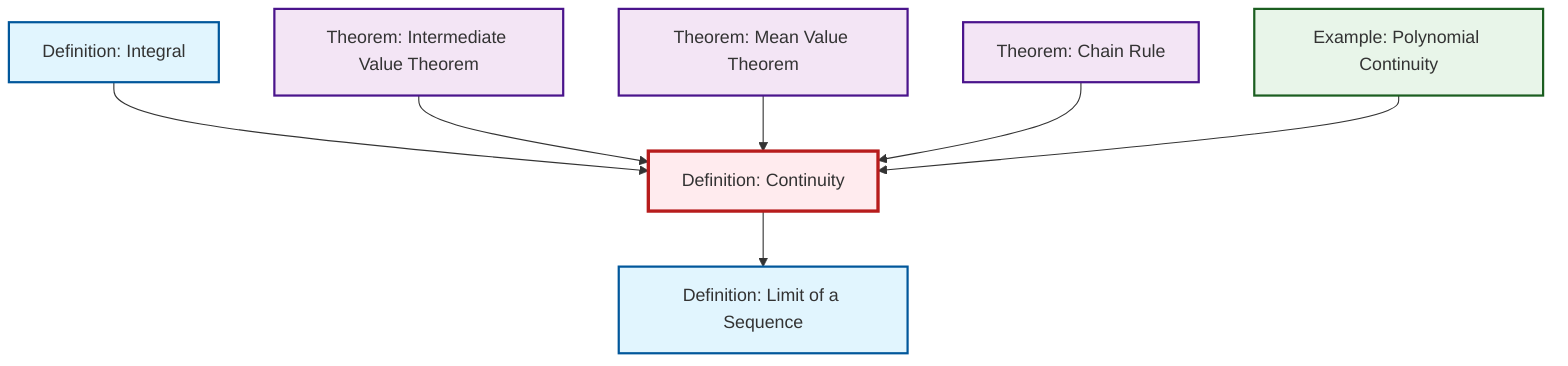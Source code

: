 graph TD
    classDef definition fill:#e1f5fe,stroke:#01579b,stroke-width:2px
    classDef theorem fill:#f3e5f5,stroke:#4a148c,stroke-width:2px
    classDef axiom fill:#fff3e0,stroke:#e65100,stroke-width:2px
    classDef example fill:#e8f5e9,stroke:#1b5e20,stroke-width:2px
    classDef current fill:#ffebee,stroke:#b71c1c,stroke-width:3px
    thm-mean-value["Theorem: Mean Value Theorem"]:::theorem
    def-integral["Definition: Integral"]:::definition
    def-limit["Definition: Limit of a Sequence"]:::definition
    thm-intermediate-value["Theorem: Intermediate Value Theorem"]:::theorem
    def-continuity["Definition: Continuity"]:::definition
    thm-chain-rule["Theorem: Chain Rule"]:::theorem
    ex-polynomial-continuity["Example: Polynomial Continuity"]:::example
    def-integral --> def-continuity
    thm-intermediate-value --> def-continuity
    thm-mean-value --> def-continuity
    def-continuity --> def-limit
    thm-chain-rule --> def-continuity
    ex-polynomial-continuity --> def-continuity
    class def-continuity current